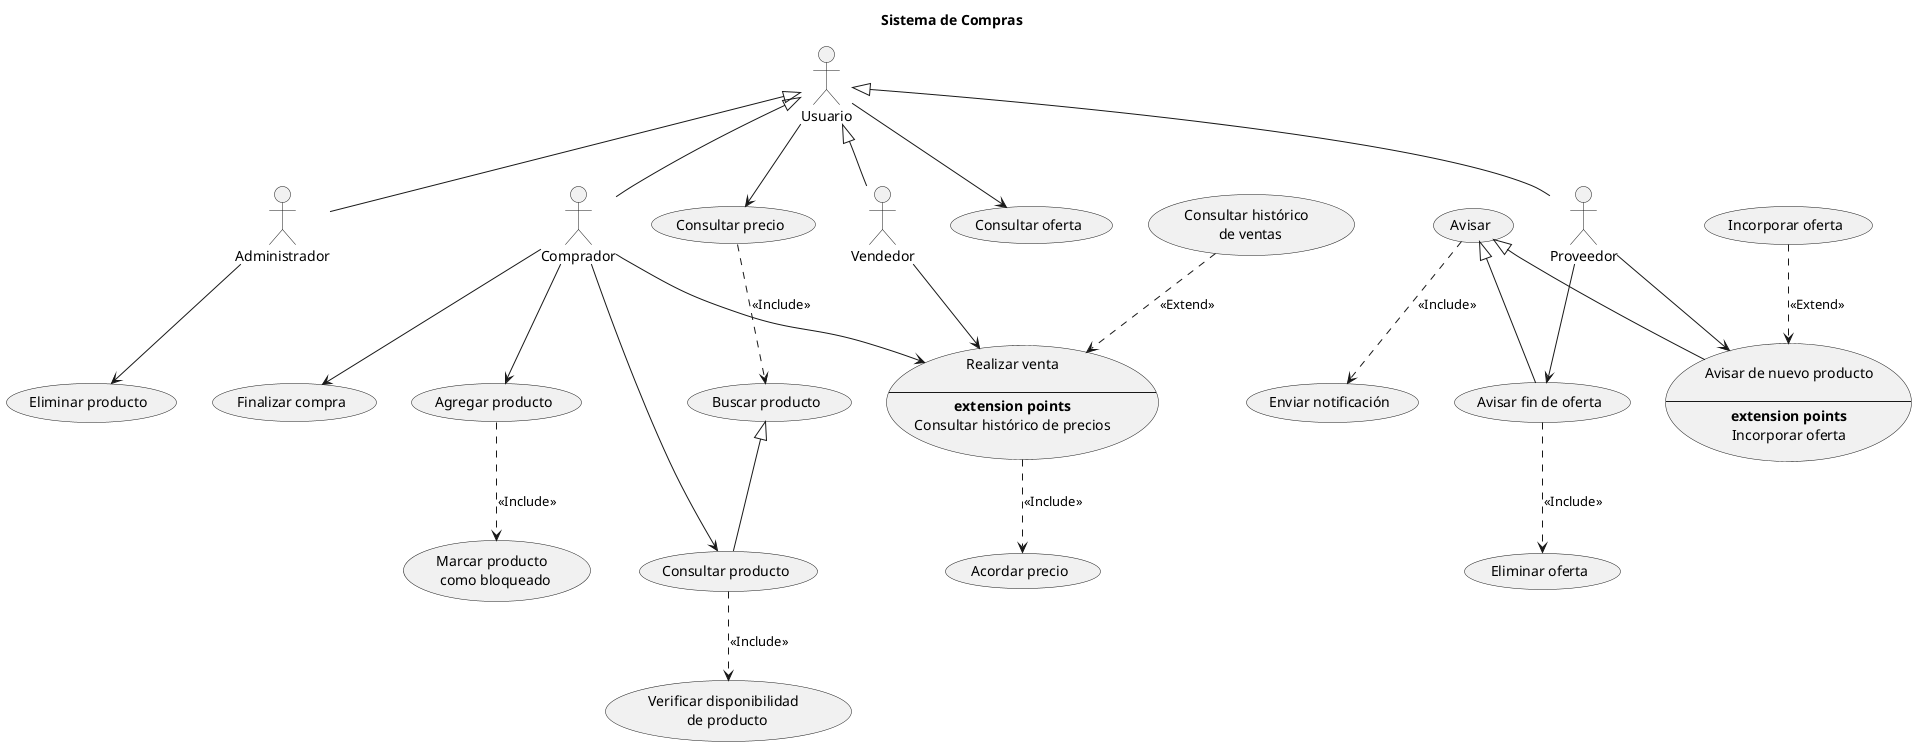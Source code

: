 @startuml sistema_de_compras

title Sistema de Compras

:Administrador: as A1
:Comprador: as A2
:Proveedor: as A3
:Usuario: as A4
:Vendedor: as A5

(Acordar precio) as UC1
(Agregar producto)  as UC2
(Avisar)  as UC3
usecase UC4 as "Avisar de nuevo producto

--
**extension points**
Incorporar oferta"
(Avisar fin de oferta) as UC5
(Buscar producto) as UC6
(Consultar histórico \n de ventas) as UC7
(Consultar oferta) as UC8
(Consultar precio) as UC9
(Consultar producto) as UC10
(Eliminar oferta) as UC11
(Eliminar producto) as UC12
(Enviar notificación) as UC13
(Finalizar compra) as UC14
(Incorporar oferta) as UC15
(Marcar producto \n como bloqueado) as UC16
usecase UC17 as "Realizar venta

--
**extension points**
Consultar histórico de precios"
(Verificar disponibilidad \n de producto) as UC18

A1 --> UC12
A2 --> UC2
A2 --> UC10
A2 --> UC14
A2 --> UC17
A3 --> UC4
A3 --> UC5
A4 --> UC8
A4 --> UC9
A5 --> UC17

A4 <|-- A1
A4 <|-- A2
A4 <|-- A3
A4 <|-- A5
UC3 <|-- UC4
UC3 <|-- UC5
UC6 <|-- UC10

UC7 ..> UC17 : <<Extend>>
UC15 ..> UC4 : <<Extend>>

UC2 ..> UC16 : <<Include>>
UC3 ..> UC13 : <<Include>>
UC5 ..> UC11 : <<Include>>
UC9 ..> UC6 : <<Include>>
UC10 ..> UC18 : <<Include>>
UC17 ..> UC1 : <<Include>>

@enduml